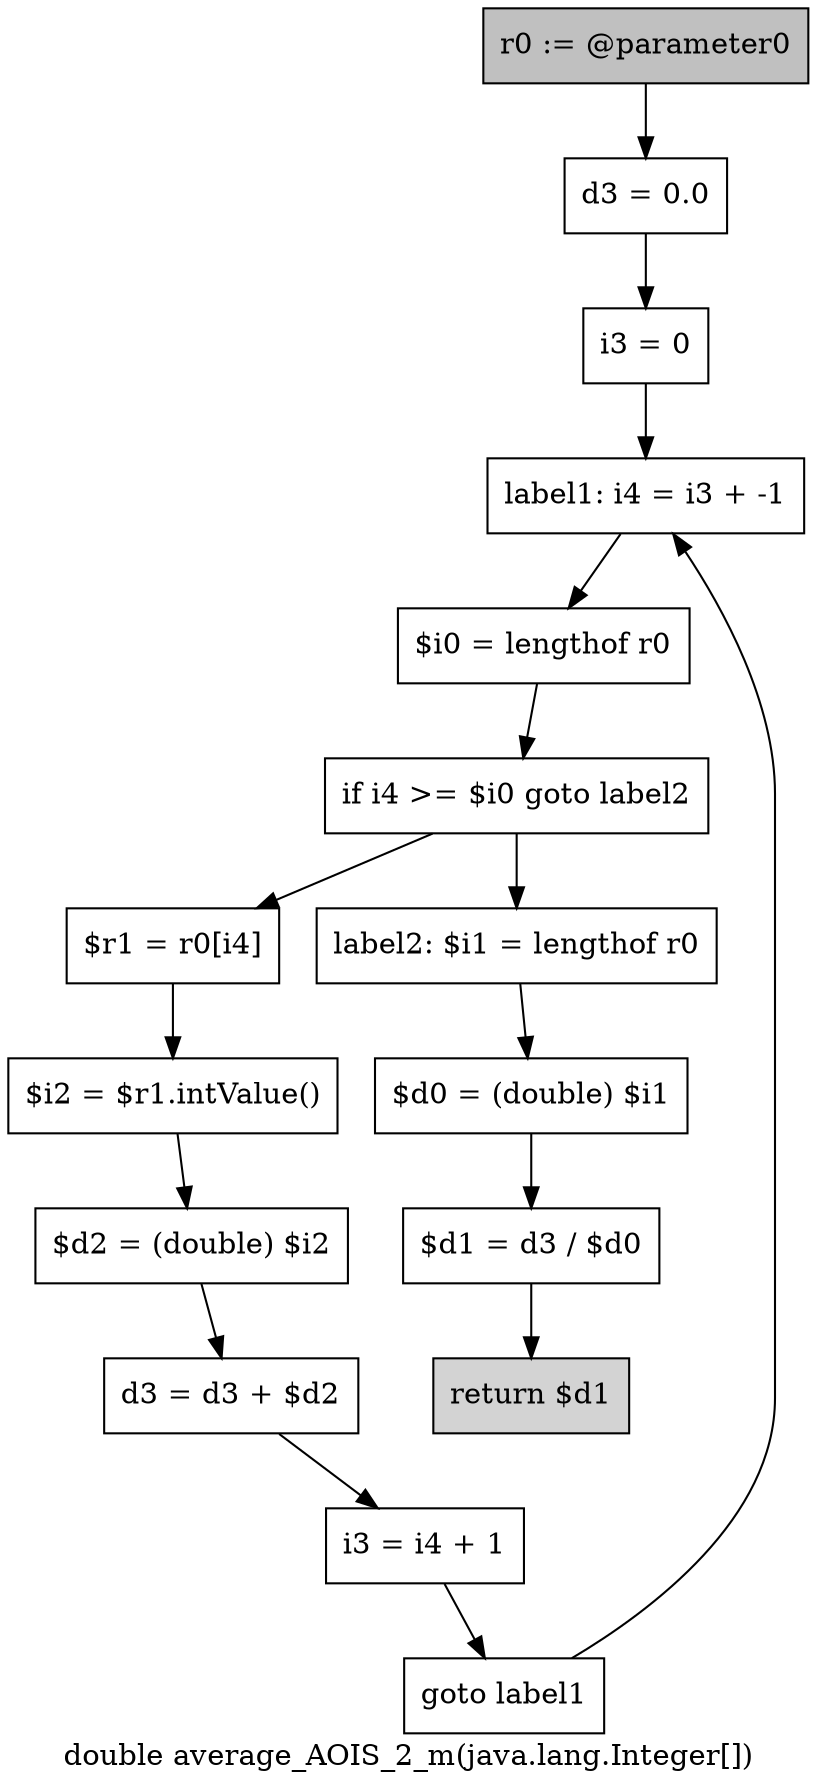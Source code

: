 digraph "double average_AOIS_2_m(java.lang.Integer[])" {
    label="double average_AOIS_2_m(java.lang.Integer[])";
    node [shape=box];
    "0" [style=filled,fillcolor=gray,label="r0 := @parameter0",];
    "1" [label="d3 = 0.0",];
    "0"->"1";
    "2" [label="i3 = 0",];
    "1"->"2";
    "3" [label="label1: i4 = i3 + -1",];
    "2"->"3";
    "4" [label="$i0 = lengthof r0",];
    "3"->"4";
    "5" [label="if i4 >= $i0 goto label2",];
    "4"->"5";
    "6" [label="$r1 = r0[i4]",];
    "5"->"6";
    "12" [label="label2: $i1 = lengthof r0",];
    "5"->"12";
    "7" [label="$i2 = $r1.intValue()",];
    "6"->"7";
    "8" [label="$d2 = (double) $i2",];
    "7"->"8";
    "9" [label="d3 = d3 + $d2",];
    "8"->"9";
    "10" [label="i3 = i4 + 1",];
    "9"->"10";
    "11" [label="goto label1",];
    "10"->"11";
    "11"->"3";
    "13" [label="$d0 = (double) $i1",];
    "12"->"13";
    "14" [label="$d1 = d3 / $d0",];
    "13"->"14";
    "15" [style=filled,fillcolor=lightgray,label="return $d1",];
    "14"->"15";
}

